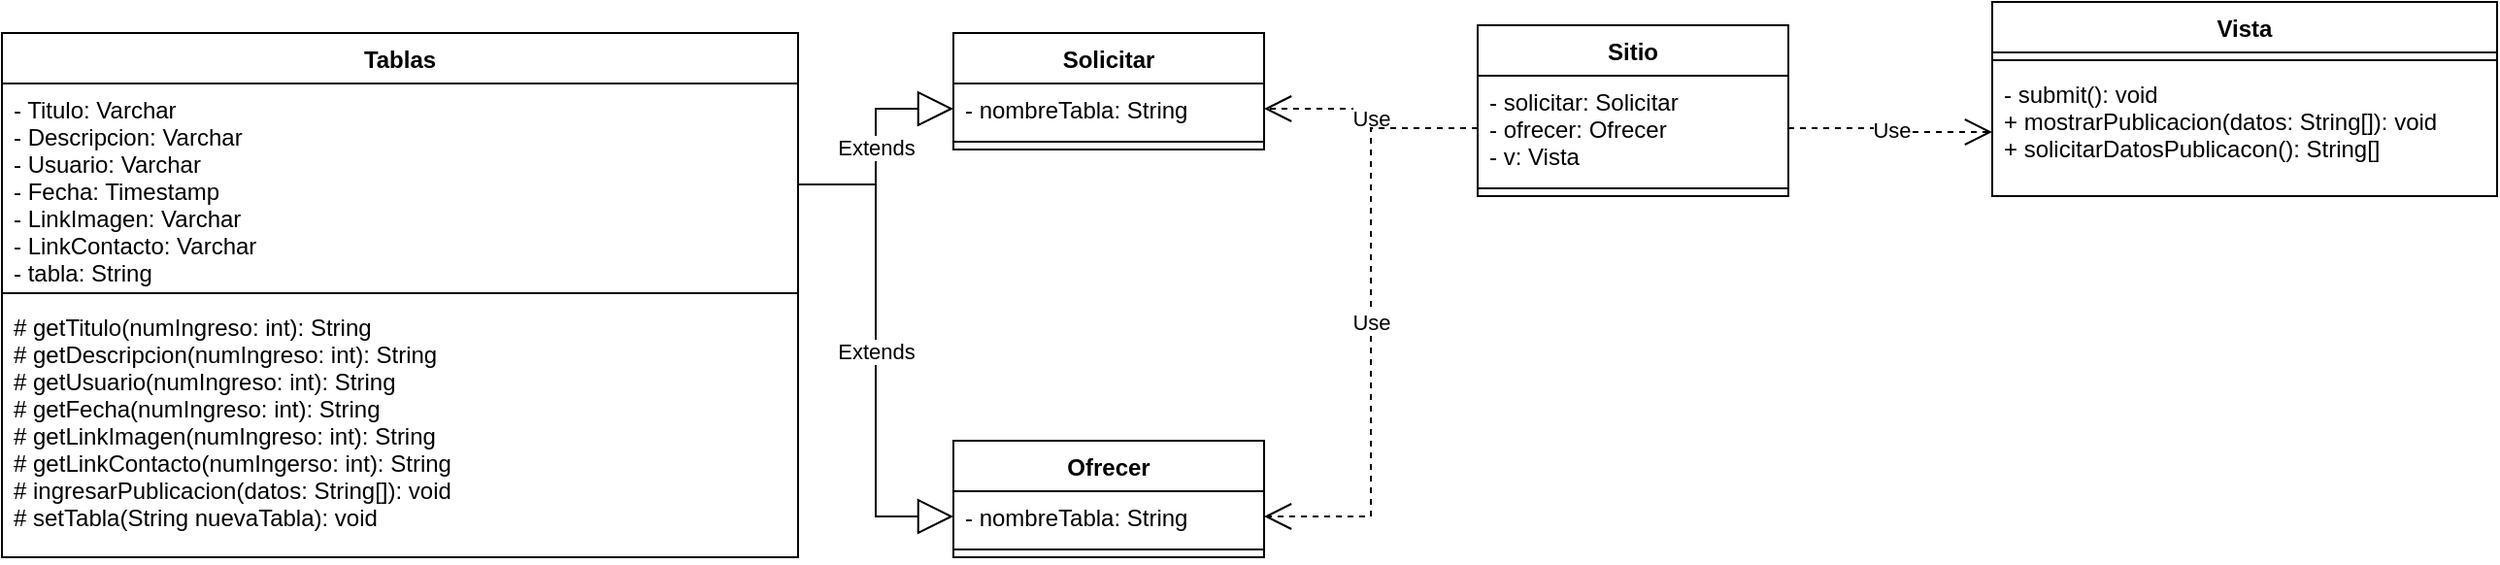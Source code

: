 <mxfile version="15.4.1" type="device"><diagram id="xK71JDm04ARWQl3_oCq8" name="Page-1"><mxGraphModel dx="2087" dy="548" grid="1" gridSize="10" guides="1" tooltips="1" connect="1" arrows="1" fold="1" page="1" pageScale="1" pageWidth="850" pageHeight="1100" math="0" shadow="0"><root><mxCell id="0"/><mxCell id="1" parent="0"/><mxCell id="S7Zo4JUhshw7SDtvYmbI-1" value="Sitio" style="swimlane;fontStyle=1;align=center;verticalAlign=top;childLayout=stackLayout;horizontal=1;startSize=26;horizontalStack=0;resizeParent=1;resizeParentMax=0;resizeLast=0;collapsible=1;marginBottom=0;" parent="1" vertex="1"><mxGeometry x="750" y="56" width="160" height="88" as="geometry"/></mxCell><mxCell id="S7Zo4JUhshw7SDtvYmbI-2" value="- solicitar: Solicitar&#10;- ofrecer: Ofrecer&#10;- v: Vista" style="text;strokeColor=none;fillColor=none;align=left;verticalAlign=top;spacingLeft=4;spacingRight=4;overflow=hidden;rotatable=0;points=[[0,0.5],[1,0.5]];portConstraint=eastwest;" parent="S7Zo4JUhshw7SDtvYmbI-1" vertex="1"><mxGeometry y="26" width="160" height="54" as="geometry"/></mxCell><mxCell id="S7Zo4JUhshw7SDtvYmbI-3" value="" style="line;strokeWidth=1;fillColor=none;align=left;verticalAlign=middle;spacingTop=-1;spacingLeft=3;spacingRight=3;rotatable=0;labelPosition=right;points=[];portConstraint=eastwest;" parent="S7Zo4JUhshw7SDtvYmbI-1" vertex="1"><mxGeometry y="80" width="160" height="8" as="geometry"/></mxCell><mxCell id="S7Zo4JUhshw7SDtvYmbI-5" value="Tablas" style="swimlane;fontStyle=1;align=center;verticalAlign=top;childLayout=stackLayout;horizontal=1;startSize=26;horizontalStack=0;resizeParent=1;resizeParentMax=0;resizeLast=0;collapsible=1;marginBottom=0;" parent="1" vertex="1"><mxGeometry x="-10" y="60" width="410" height="270" as="geometry"/></mxCell><mxCell id="S7Zo4JUhshw7SDtvYmbI-6" value="- Titulo: Varchar&#10;- Descripcion: Varchar&#10;- Usuario: Varchar&#10;- Fecha: Timestamp&#10;- LinkImagen: Varchar&#10;- LinkContacto: Varchar&#10;- tabla: String" style="text;strokeColor=none;fillColor=none;align=left;verticalAlign=top;spacingLeft=4;spacingRight=4;overflow=hidden;rotatable=0;points=[[0,0.5],[1,0.5]];portConstraint=eastwest;" parent="S7Zo4JUhshw7SDtvYmbI-5" vertex="1"><mxGeometry y="26" width="410" height="104" as="geometry"/></mxCell><mxCell id="S7Zo4JUhshw7SDtvYmbI-7" value="" style="line;strokeWidth=1;fillColor=none;align=left;verticalAlign=middle;spacingTop=-1;spacingLeft=3;spacingRight=3;rotatable=0;labelPosition=right;points=[];portConstraint=eastwest;" parent="S7Zo4JUhshw7SDtvYmbI-5" vertex="1"><mxGeometry y="130" width="410" height="8" as="geometry"/></mxCell><mxCell id="S7Zo4JUhshw7SDtvYmbI-8" value="# getTitulo(numIngreso: int): String&#10;# getDescripcion(numIngreso: int): String&#10;# getUsuario(numIngreso: int): String&#10;# getFecha(numIngreso: int): String&#10;# getLinkImagen(numIngreso: int): String&#10;# getLinkContacto(numIngerso: int): String&#10;# ingresarPublicacion(datos: String[]): void&#10;# setTabla(String nuevaTabla): void" style="text;strokeColor=none;fillColor=none;align=left;verticalAlign=top;spacingLeft=4;spacingRight=4;overflow=hidden;rotatable=0;points=[[0,0.5],[1,0.5]];portConstraint=eastwest;" parent="S7Zo4JUhshw7SDtvYmbI-5" vertex="1"><mxGeometry y="138" width="410" height="132" as="geometry"/></mxCell><mxCell id="S7Zo4JUhshw7SDtvYmbI-17" value="Vista" style="swimlane;fontStyle=1;align=center;verticalAlign=top;childLayout=stackLayout;horizontal=1;startSize=26;horizontalStack=0;resizeParent=1;resizeParentMax=0;resizeLast=0;collapsible=1;marginBottom=0;" parent="1" vertex="1"><mxGeometry x="1015" y="44" width="260" height="100" as="geometry"/></mxCell><mxCell id="S7Zo4JUhshw7SDtvYmbI-19" value="" style="line;strokeWidth=1;fillColor=none;align=left;verticalAlign=middle;spacingTop=-1;spacingLeft=3;spacingRight=3;rotatable=0;labelPosition=right;points=[];portConstraint=eastwest;" parent="S7Zo4JUhshw7SDtvYmbI-17" vertex="1"><mxGeometry y="26" width="260" height="8" as="geometry"/></mxCell><mxCell id="S7Zo4JUhshw7SDtvYmbI-20" value="- submit(): void&#10;+ mostrarPublicacion(datos: String[]): void&#10;+ solicitarDatosPublicacon(): String[]" style="text;strokeColor=none;fillColor=none;align=left;verticalAlign=top;spacingLeft=4;spacingRight=4;overflow=hidden;rotatable=0;points=[[0,0.5],[1,0.5]];portConstraint=eastwest;" parent="S7Zo4JUhshw7SDtvYmbI-17" vertex="1"><mxGeometry y="34" width="260" height="66" as="geometry"/></mxCell><mxCell id="nBWeIBSe6aoDjn5wShDZ-1" value="Solicitar" style="swimlane;fontStyle=1;align=center;verticalAlign=top;childLayout=stackLayout;horizontal=1;startSize=26;horizontalStack=0;resizeParent=1;resizeParentMax=0;resizeLast=0;collapsible=1;marginBottom=0;" vertex="1" parent="1"><mxGeometry x="480" y="60" width="160" height="60" as="geometry"/></mxCell><mxCell id="nBWeIBSe6aoDjn5wShDZ-2" value="- nombreTabla: String" style="text;strokeColor=none;fillColor=none;align=left;verticalAlign=top;spacingLeft=4;spacingRight=4;overflow=hidden;rotatable=0;points=[[0,0.5],[1,0.5]];portConstraint=eastwest;" vertex="1" parent="nBWeIBSe6aoDjn5wShDZ-1"><mxGeometry y="26" width="160" height="26" as="geometry"/></mxCell><mxCell id="nBWeIBSe6aoDjn5wShDZ-3" value="" style="line;strokeWidth=1;fillColor=none;align=left;verticalAlign=middle;spacingTop=-1;spacingLeft=3;spacingRight=3;rotatable=0;labelPosition=right;points=[];portConstraint=eastwest;" vertex="1" parent="nBWeIBSe6aoDjn5wShDZ-1"><mxGeometry y="52" width="160" height="8" as="geometry"/></mxCell><mxCell id="nBWeIBSe6aoDjn5wShDZ-5" value="Ofrecer" style="swimlane;fontStyle=1;align=center;verticalAlign=top;childLayout=stackLayout;horizontal=1;startSize=26;horizontalStack=0;resizeParent=1;resizeParentMax=0;resizeLast=0;collapsible=1;marginBottom=0;" vertex="1" parent="1"><mxGeometry x="480" y="270" width="160" height="60" as="geometry"/></mxCell><mxCell id="nBWeIBSe6aoDjn5wShDZ-6" value="- nombreTabla: String" style="text;strokeColor=none;fillColor=none;align=left;verticalAlign=top;spacingLeft=4;spacingRight=4;overflow=hidden;rotatable=0;points=[[0,0.5],[1,0.5]];portConstraint=eastwest;" vertex="1" parent="nBWeIBSe6aoDjn5wShDZ-5"><mxGeometry y="26" width="160" height="26" as="geometry"/></mxCell><mxCell id="nBWeIBSe6aoDjn5wShDZ-7" value="" style="line;strokeWidth=1;fillColor=none;align=left;verticalAlign=middle;spacingTop=-1;spacingLeft=3;spacingRight=3;rotatable=0;labelPosition=right;points=[];portConstraint=eastwest;" vertex="1" parent="nBWeIBSe6aoDjn5wShDZ-5"><mxGeometry y="52" width="160" height="8" as="geometry"/></mxCell><mxCell id="nBWeIBSe6aoDjn5wShDZ-9" value="Use" style="endArrow=open;endSize=12;dashed=1;html=1;rounded=0;edgeStyle=orthogonalEdgeStyle;exitX=0;exitY=0.5;exitDx=0;exitDy=0;entryX=1;entryY=0.5;entryDx=0;entryDy=0;" edge="1" parent="1" source="S7Zo4JUhshw7SDtvYmbI-2" target="nBWeIBSe6aoDjn5wShDZ-2"><mxGeometry width="160" relative="1" as="geometry"><mxPoint x="740" y="220" as="sourcePoint"/><mxPoint x="900" y="220" as="targetPoint"/></mxGeometry></mxCell><mxCell id="nBWeIBSe6aoDjn5wShDZ-10" value="Use" style="endArrow=open;endSize=12;dashed=1;html=1;rounded=0;edgeStyle=orthogonalEdgeStyle;entryX=1;entryY=0.5;entryDx=0;entryDy=0;exitX=0;exitY=0.5;exitDx=0;exitDy=0;" edge="1" parent="1" source="S7Zo4JUhshw7SDtvYmbI-2" target="nBWeIBSe6aoDjn5wShDZ-6"><mxGeometry width="160" relative="1" as="geometry"><mxPoint x="680" y="180" as="sourcePoint"/><mxPoint x="840" y="180" as="targetPoint"/></mxGeometry></mxCell><mxCell id="nBWeIBSe6aoDjn5wShDZ-11" value="Extends" style="endArrow=block;endSize=16;endFill=0;html=1;rounded=0;edgeStyle=orthogonalEdgeStyle;exitX=1;exitY=0.5;exitDx=0;exitDy=0;entryX=0;entryY=0.5;entryDx=0;entryDy=0;" edge="1" parent="1" source="S7Zo4JUhshw7SDtvYmbI-6" target="nBWeIBSe6aoDjn5wShDZ-2"><mxGeometry width="160" relative="1" as="geometry"><mxPoint x="450" y="180" as="sourcePoint"/><mxPoint x="610" y="180" as="targetPoint"/></mxGeometry></mxCell><mxCell id="nBWeIBSe6aoDjn5wShDZ-12" value="Extends" style="endArrow=block;endSize=16;endFill=0;html=1;rounded=0;edgeStyle=orthogonalEdgeStyle;exitX=1;exitY=0.5;exitDx=0;exitDy=0;entryX=0;entryY=0.5;entryDx=0;entryDy=0;" edge="1" parent="1" source="S7Zo4JUhshw7SDtvYmbI-6" target="nBWeIBSe6aoDjn5wShDZ-6"><mxGeometry width="160" relative="1" as="geometry"><mxPoint x="430" y="220" as="sourcePoint"/><mxPoint x="590" y="220" as="targetPoint"/></mxGeometry></mxCell><mxCell id="nBWeIBSe6aoDjn5wShDZ-13" value="Use" style="endArrow=open;endSize=12;dashed=1;html=1;rounded=0;edgeStyle=orthogonalEdgeStyle;exitX=1;exitY=0.5;exitDx=0;exitDy=0;entryX=0;entryY=0.5;entryDx=0;entryDy=0;" edge="1" parent="1" source="S7Zo4JUhshw7SDtvYmbI-2" target="S7Zo4JUhshw7SDtvYmbI-20"><mxGeometry width="160" relative="1" as="geometry"><mxPoint x="1040" y="140" as="sourcePoint"/><mxPoint x="1200" y="140" as="targetPoint"/></mxGeometry></mxCell></root></mxGraphModel></diagram></mxfile>